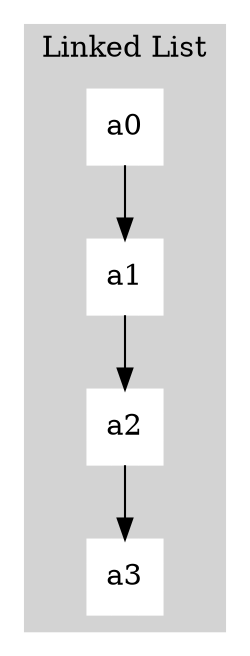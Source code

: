 digraph G {

	subgraph cluster_0 {
		style=filled;
		color=lightgrey;
		node [style=filled,color=white, shape="Msquare"];
		a0 -> a1 -> a2 -> a3;
		label = "Linked List";
	}
}
